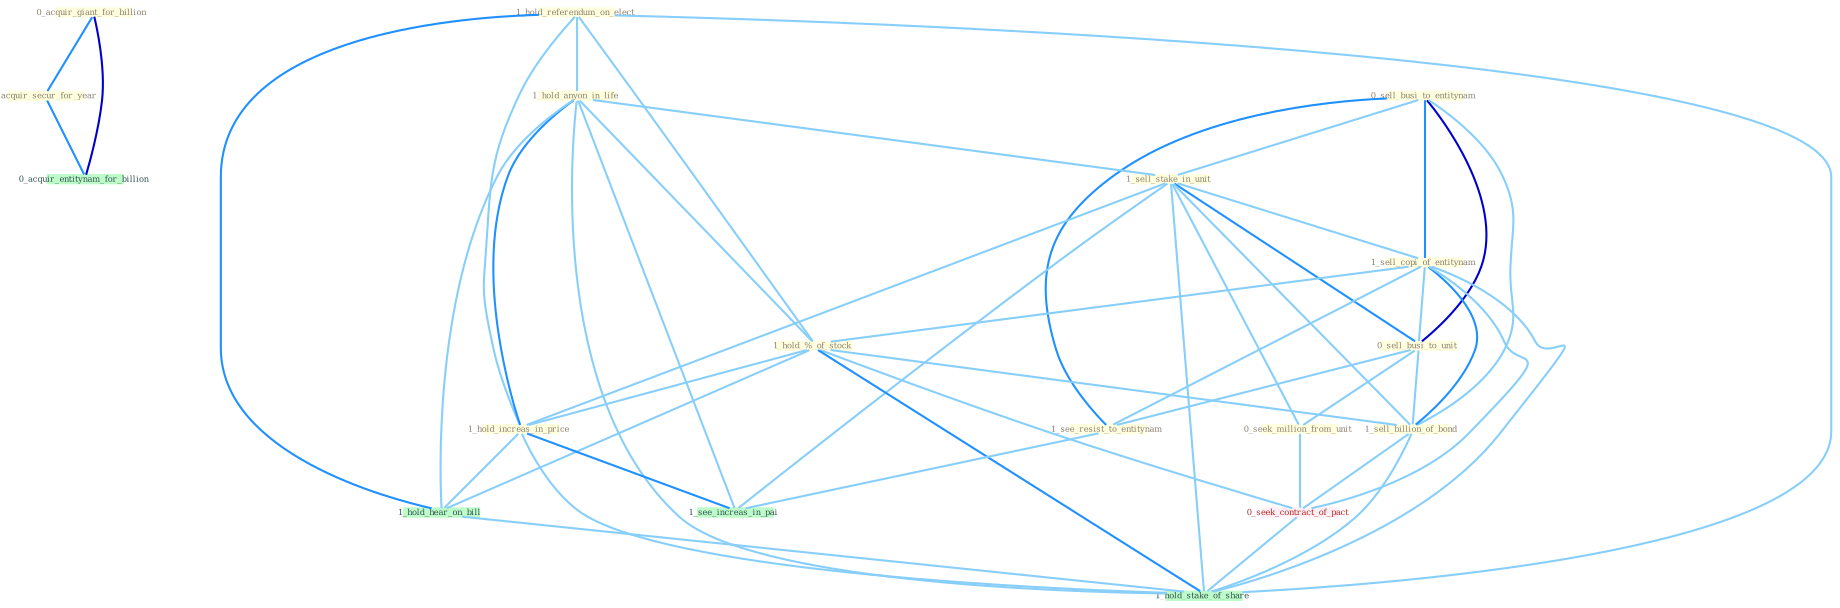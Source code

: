 Graph G{ 
    node
    [shape=polygon,style=filled,width=.5,height=.06,color="#BDFCC9",fixedsize=true,fontsize=4,
    fontcolor="#2f4f4f"];
    {node
    [color="#ffffe0", fontcolor="#8b7d6b"] "0_acquir_giant_for_billion " "0_sell_busi_to_entitynam " "1_hold_referendum_on_elect " "1_hold_anyon_in_life " "1_sell_stake_in_unit " "1_sell_copi_of_entitynam " "0_sell_busi_to_unit " "0_acquir_secur_for_year " "1_hold_%_of_stock " "0_seek_million_from_unit " "1_hold_increas_in_price " "1_see_resist_to_entitynam " "1_sell_billion_of_bond "}
{node [color="#fff0f5", fontcolor="#b22222"] "0_seek_contract_of_pact "}
edge [color="#B0E2FF"];

	"0_acquir_giant_for_billion " -- "0_acquir_secur_for_year " [w="2", color="#1e90ff" , len=0.8];
	"0_acquir_giant_for_billion " -- "0_acquir_entitynam_for_billion " [w="3", color="#0000cd" , len=0.6];
	"0_sell_busi_to_entitynam " -- "1_sell_stake_in_unit " [w="1", color="#87cefa" ];
	"0_sell_busi_to_entitynam " -- "1_sell_copi_of_entitynam " [w="2", color="#1e90ff" , len=0.8];
	"0_sell_busi_to_entitynam " -- "0_sell_busi_to_unit " [w="3", color="#0000cd" , len=0.6];
	"0_sell_busi_to_entitynam " -- "1_see_resist_to_entitynam " [w="2", color="#1e90ff" , len=0.8];
	"0_sell_busi_to_entitynam " -- "1_sell_billion_of_bond " [w="1", color="#87cefa" ];
	"1_hold_referendum_on_elect " -- "1_hold_anyon_in_life " [w="1", color="#87cefa" ];
	"1_hold_referendum_on_elect " -- "1_hold_%_of_stock " [w="1", color="#87cefa" ];
	"1_hold_referendum_on_elect " -- "1_hold_increas_in_price " [w="1", color="#87cefa" ];
	"1_hold_referendum_on_elect " -- "1_hold_hear_on_bill " [w="2", color="#1e90ff" , len=0.8];
	"1_hold_referendum_on_elect " -- "1_hold_stake_of_share " [w="1", color="#87cefa" ];
	"1_hold_anyon_in_life " -- "1_sell_stake_in_unit " [w="1", color="#87cefa" ];
	"1_hold_anyon_in_life " -- "1_hold_%_of_stock " [w="1", color="#87cefa" ];
	"1_hold_anyon_in_life " -- "1_hold_increas_in_price " [w="2", color="#1e90ff" , len=0.8];
	"1_hold_anyon_in_life " -- "1_see_increas_in_pai " [w="1", color="#87cefa" ];
	"1_hold_anyon_in_life " -- "1_hold_hear_on_bill " [w="1", color="#87cefa" ];
	"1_hold_anyon_in_life " -- "1_hold_stake_of_share " [w="1", color="#87cefa" ];
	"1_sell_stake_in_unit " -- "1_sell_copi_of_entitynam " [w="1", color="#87cefa" ];
	"1_sell_stake_in_unit " -- "0_sell_busi_to_unit " [w="2", color="#1e90ff" , len=0.8];
	"1_sell_stake_in_unit " -- "0_seek_million_from_unit " [w="1", color="#87cefa" ];
	"1_sell_stake_in_unit " -- "1_hold_increas_in_price " [w="1", color="#87cefa" ];
	"1_sell_stake_in_unit " -- "1_sell_billion_of_bond " [w="1", color="#87cefa" ];
	"1_sell_stake_in_unit " -- "1_see_increas_in_pai " [w="1", color="#87cefa" ];
	"1_sell_stake_in_unit " -- "1_hold_stake_of_share " [w="1", color="#87cefa" ];
	"1_sell_copi_of_entitynam " -- "0_sell_busi_to_unit " [w="1", color="#87cefa" ];
	"1_sell_copi_of_entitynam " -- "1_hold_%_of_stock " [w="1", color="#87cefa" ];
	"1_sell_copi_of_entitynam " -- "1_see_resist_to_entitynam " [w="1", color="#87cefa" ];
	"1_sell_copi_of_entitynam " -- "1_sell_billion_of_bond " [w="2", color="#1e90ff" , len=0.8];
	"1_sell_copi_of_entitynam " -- "0_seek_contract_of_pact " [w="1", color="#87cefa" ];
	"1_sell_copi_of_entitynam " -- "1_hold_stake_of_share " [w="1", color="#87cefa" ];
	"0_sell_busi_to_unit " -- "0_seek_million_from_unit " [w="1", color="#87cefa" ];
	"0_sell_busi_to_unit " -- "1_see_resist_to_entitynam " [w="1", color="#87cefa" ];
	"0_sell_busi_to_unit " -- "1_sell_billion_of_bond " [w="1", color="#87cefa" ];
	"0_acquir_secur_for_year " -- "0_acquir_entitynam_for_billion " [w="2", color="#1e90ff" , len=0.8];
	"1_hold_%_of_stock " -- "1_hold_increas_in_price " [w="1", color="#87cefa" ];
	"1_hold_%_of_stock " -- "1_sell_billion_of_bond " [w="1", color="#87cefa" ];
	"1_hold_%_of_stock " -- "0_seek_contract_of_pact " [w="1", color="#87cefa" ];
	"1_hold_%_of_stock " -- "1_hold_hear_on_bill " [w="1", color="#87cefa" ];
	"1_hold_%_of_stock " -- "1_hold_stake_of_share " [w="2", color="#1e90ff" , len=0.8];
	"0_seek_million_from_unit " -- "0_seek_contract_of_pact " [w="1", color="#87cefa" ];
	"1_hold_increas_in_price " -- "1_see_increas_in_pai " [w="2", color="#1e90ff" , len=0.8];
	"1_hold_increas_in_price " -- "1_hold_hear_on_bill " [w="1", color="#87cefa" ];
	"1_hold_increas_in_price " -- "1_hold_stake_of_share " [w="1", color="#87cefa" ];
	"1_see_resist_to_entitynam " -- "1_see_increas_in_pai " [w="1", color="#87cefa" ];
	"1_sell_billion_of_bond " -- "0_seek_contract_of_pact " [w="1", color="#87cefa" ];
	"1_sell_billion_of_bond " -- "1_hold_stake_of_share " [w="1", color="#87cefa" ];
	"0_seek_contract_of_pact " -- "1_hold_stake_of_share " [w="1", color="#87cefa" ];
	"1_hold_hear_on_bill " -- "1_hold_stake_of_share " [w="1", color="#87cefa" ];
}